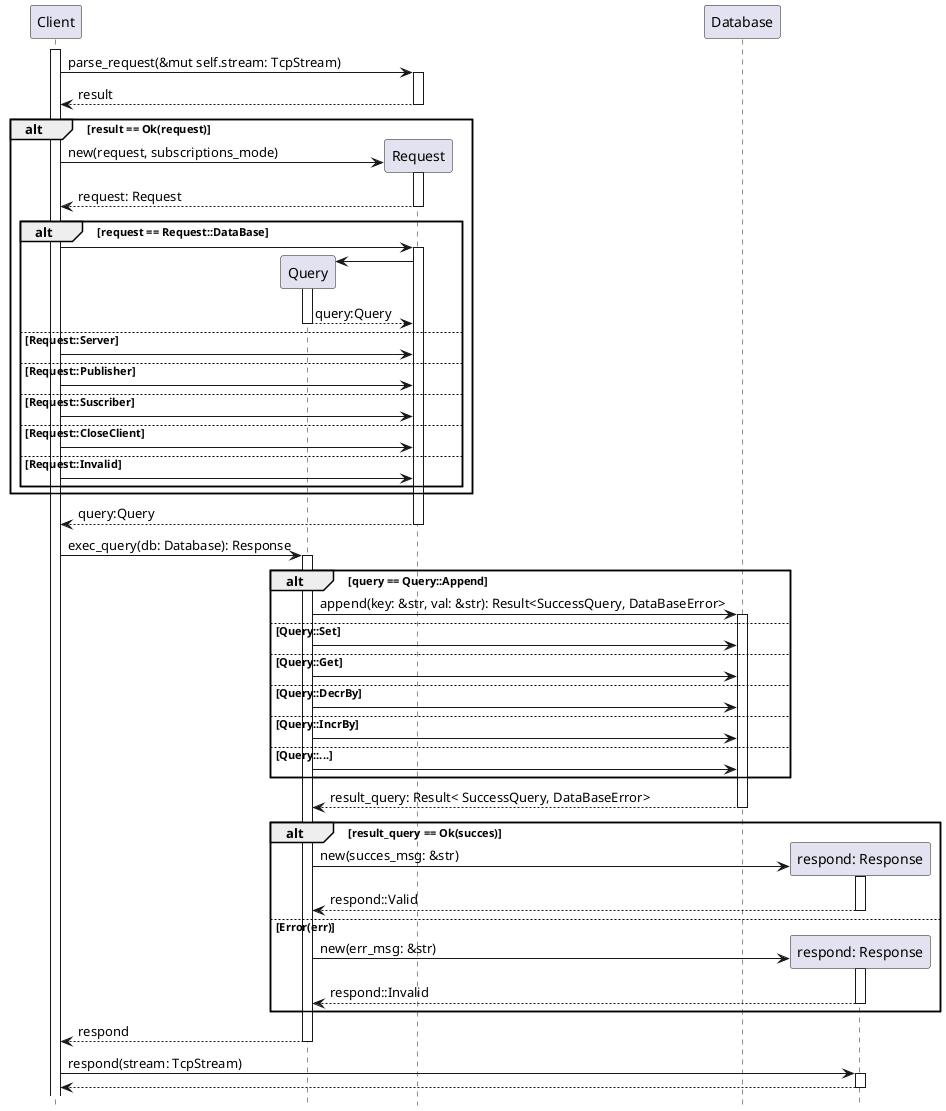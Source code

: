 @startuml handle_client
hide footbox
activate Client


participant Client order 10
participant Database order 100
participant Request order 20

    Client -> Request++: parse_request(&mut self.stream: TcpStream)
    return result

    alt result == Ok(request) 
        create Request
        Client -> Request++: new(request, subscriptions_mode)
        return request: Request
        alt request == Request::DataBase
            Client -> Request++:
            create Query
            Request -> Query++:
            return query:Query
        else Request::Server
            Client -> Request:
        else Request::Publisher
            Client -> Request:
        else Request::Suscriber
            Client -> Request:
        else Request::CloseClient
            Client -> Request:
        else Request::Invalid
            Client -> Request:
        end
    end
    
    return query:Query

    Client -> Query++: exec_query(db: Database): Response

        alt query == Query::Append
            Query -> Database++: append(key: &str, val: &str): Result<SuccessQuery, DataBaseError>
        else Query::Set
            Query -> Database:
        else Query::Get
            Query -> Database:
        else Query::DecrBy
            Query -> Database:
        else Query::IncrBy
            Query -> Database:
        else Query::...
            Query -> Database:
        end

            return result_query: Result< SuccessQuery, DataBaseError>

    alt result_query == Ok(succes)
        participant Respond as "respond: Response" order 140
        create Respond
        Query -> Respond++: new(succes_msg: &str)
        return respond::Valid
    else Error(err)
        create Respond
        Query -> Respond++: new(err_msg: &str)
        return respond::Invalid
    end
    return respond
    Client -> Respond++ : respond(stream: TcpStream)
        return
@enduml